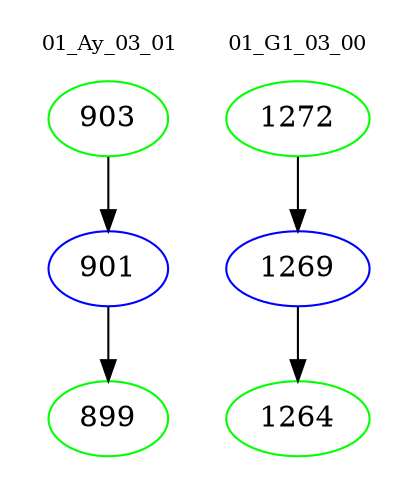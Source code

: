 digraph{
subgraph cluster_0 {
color = white
label = "01_Ay_03_01";
fontsize=10;
T0_903 [label="903", color="green"]
T0_903 -> T0_901 [color="black"]
T0_901 [label="901", color="blue"]
T0_901 -> T0_899 [color="black"]
T0_899 [label="899", color="green"]
}
subgraph cluster_1 {
color = white
label = "01_G1_03_00";
fontsize=10;
T1_1272 [label="1272", color="green"]
T1_1272 -> T1_1269 [color="black"]
T1_1269 [label="1269", color="blue"]
T1_1269 -> T1_1264 [color="black"]
T1_1264 [label="1264", color="green"]
}
}
